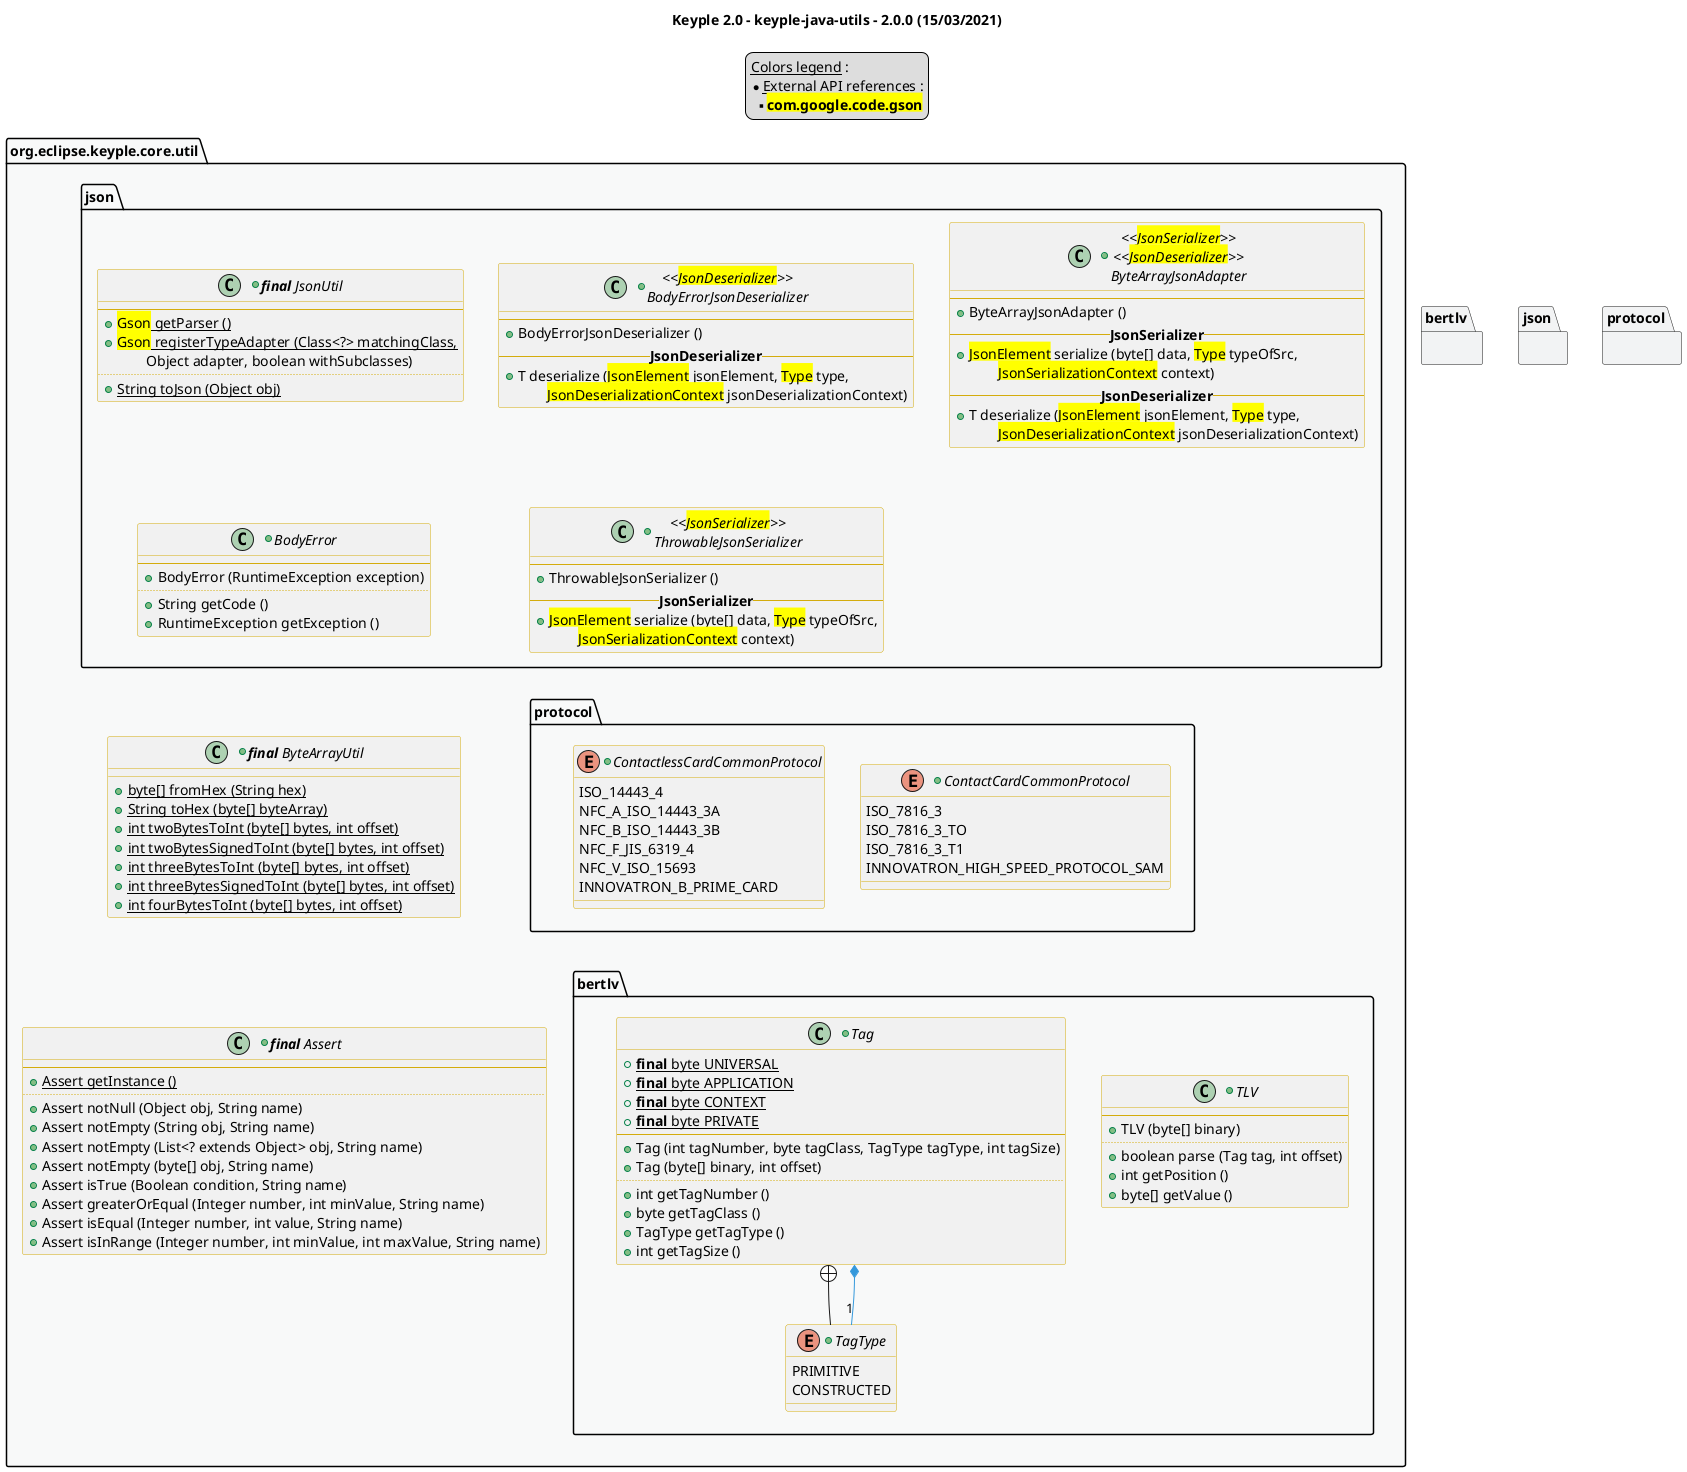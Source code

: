 @startuml
title
    Keyple 2.0 - keyple-java-utils - 2.0.0 (15/03/2021)
end title

' == THEME ==

'Couleurs issues de : https://htmlcolorcodes.com/fr/tableau-de-couleur/tableau-de-couleur-design-plat/
!define C_GREY1 F8F9F9
!define C_GREY2 F2F3F4
!define C_GREY3 E5E7E9
!define C_GREY4 D7DBDD
!define C_GREY5 CACFD2
!define C_GREY6 BDC3C7
!define C_LINK 3498DB
!define C_USE 27AE60

skinparam Shadowing false
skinparam ClassFontStyle italic
skinparam ClassBorderColor #D4AC0D
skinparam stereotypeABorderColor #A9DCDF
skinparam stereotypeIBorderColor #B4A7E5
skinparam stereotypeCBorderColor #ADD1B2
skinparam stereotypeEBorderColor #EB93DF
' Red
skinparam ClassBackgroundColor<<red>> #FDEDEC
skinparam ClassBorderColor<<red>> #E74C3C
hide <<red>> stereotype
' Purple
skinparam ClassBackgroundColor<<purple>> #F4ECF7
skinparam ClassBorderColor<<purple>> #8E44AD
hide <<purple>> stereotype
' blue
skinparam ClassBackgroundColor<<blue>> #EBF5FB
skinparam ClassBorderColor<<blue>> #3498DB
hide <<blue>> stereotype
' Green
skinparam ClassBackgroundColor<<green>> #E9F7EF
skinparam ClassBorderColor<<green>> #27AE60
hide <<green>> stereotype
' Grey
skinparam ClassBackgroundColor<<grey>> #EAECEE
skinparam ClassBorderColor<<grey>> #2C3E50
hide <<grey>> stereotype

' == CONTENT ==

legend top
    __Colors legend__ :
    * __External API references__ :
    ** <back:yellow>**com.google.code.gson**</back>
end legend

package "org.eclipse.keyple.core.util" as util {
    +class "**final** Assert" as Assert {
        --
        +{static} Assert getInstance ()
        ..
        +Assert notNull (Object obj, String name)
        +Assert notEmpty (String obj, String name)
        +Assert notEmpty (List<? extends Object> obj, String name)
        +Assert notEmpty (byte[] obj, String name)
        +Assert isTrue (Boolean condition, String name)
        +Assert greaterOrEqual (Integer number, int minValue, String name)
        +Assert isEqual (Integer number, int value, String name)
        +Assert isInRange (Integer number, int minValue, int maxValue, String name)
    }
    +class "**final** ByteArrayUtil" as ByteArrayUtil {
        +{static} byte[] fromHex (String hex)
        +{static} String toHex (byte[] byteArray)
        +{static} int twoBytesToInt (byte[] bytes, int offset)
        +{static} int twoBytesSignedToInt (byte[] bytes, int offset)
        +{static} int threeBytesToInt (byte[] bytes, int offset)
        +{static} int threeBytesSignedToInt (byte[] bytes, int offset)
        +{static} int fourBytesToInt (byte[] bytes, int offset)
    }
    package bertlv {
        +class TLV {
            --
            +TLV (byte[] binary)
            ..
            +boolean parse (Tag tag, int offset)
            +int getPosition ()
            +byte[] getValue ()
        }
        +class Tag {
            +{static} **final** byte UNIVERSAL
            +{static} **final** byte APPLICATION
            +{static} **final** byte CONTEXT
            +{static} **final** byte PRIVATE
            --
            +Tag (int tagNumber, byte tagClass, TagType tagType, int tagSize)
            +Tag (byte[] binary, int offset)
            ..
            +int getTagNumber ()
            +byte getTagClass ()
            +TagType getTagType ()
            +int getTagSize ()
        }
        +enum TagType {
            PRIMITIVE
            CONSTRUCTED
        }
    }
    package json {
        +class BodyError {
            --
            +BodyError (RuntimeException exception)
            ..
            +String getCode ()
            +RuntimeException getException ()
        }
        +class "<<<back:yellow>JsonDeserializer</back>>>\nBodyErrorJsonDeserializer" as BodyErrorJsonDeserializer {
            --
            +BodyErrorJsonDeserializer ()
            -- **JsonDeserializer** --
            +T deserialize (<back:yellow>JsonElement</back> jsonElement, <back:yellow>Type</back> type,
                \t<back:yellow>JsonDeserializationContext</back> jsonDeserializationContext)
        }
        +class "<<<back:yellow>JsonSerializer</back>>>\n<<<back:yellow>JsonDeserializer</back>>>\nByteArrayJsonAdapter" as ByteArrayJsonAdapter {
            --
            +ByteArrayJsonAdapter ()
            -- **JsonSerializer** --
            +<back:yellow>JsonElement</back> serialize (byte[] data, <back:yellow>Type</back> typeOfSrc,
                \t<back:yellow>JsonSerializationContext</back> context)
            -- **JsonDeserializer** --
            +T deserialize (<back:yellow>JsonElement</back> jsonElement, <back:yellow>Type</back> type,
                \t<back:yellow>JsonDeserializationContext</back> jsonDeserializationContext)
        }
        +class "<<<back:yellow>JsonSerializer</back>>>\nThrowableJsonSerializer" as ThrowableJsonSerializer {
            --
            +ThrowableJsonSerializer ()
            -- **JsonSerializer** --
            +<back:yellow>JsonElement</back> serialize (byte[] data, <back:yellow>Type</back> typeOfSrc,
                \t<back:yellow>JsonSerializationContext</back> context)
        }
        +class "**final** JsonUtil" as JsonUtil {
            --
            +{static} <back:yellow>Gson</back> getParser ()
            +{static} <back:yellow>Gson</back> registerTypeAdapter (Class<?> matchingClass,
                \tObject adapter, boolean withSubclasses)
            ..
            +{static} String toJson (Object obj)
        }
    }
    package protocol {
        +enum ContactCardCommonProtocol {
            ISO_7816_3
            ISO_7816_3_TO
            ISO_7816_3_T1
            INNOVATRON_HIGH_SPEED_PROTOCOL_SAM
        }
        +enum ContactlessCardCommonProtocol {
            ISO_14443_4
            NFC_A_ISO_14443_3A
            NFC_B_ISO_14443_3B
            NFC_F_JIS_6319_4
            NFC_V_ISO_15693
            INNOVATRON_B_PRIME_CARD
        }
    }
}

' Associations

Tag +-- TagType
Tag *-- "1" TagType #C_LINK

' == LAYOUT ==

JsonUtil -[hidden]- BodyError
BodyError -[hidden]- protocol
BodyError -[hidden]- ByteArrayUtil
ByteArrayUtil -[hidden]- Assert

protocol -[hidden]- bertlv

' == STYLE ==

package util #C_GREY1 {}
package bertlv #C_GREY2 {}
package json #C_GREY2 {}
package protocol #C_GREY2 {}
'class PoolLocalServiceServerUtils <<blue>>

@enduml